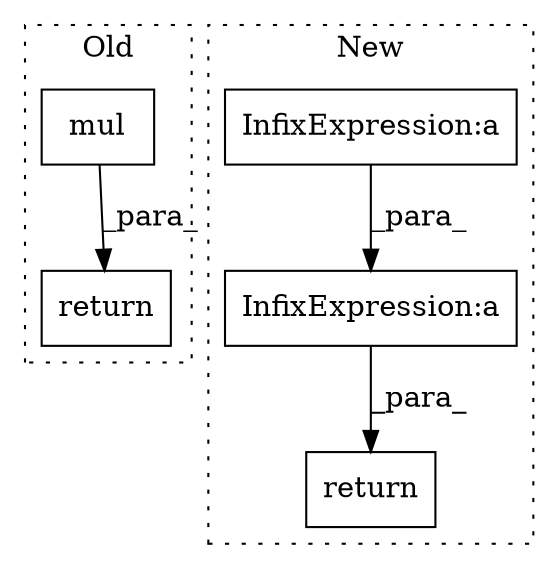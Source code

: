 digraph G {
subgraph cluster0 {
1 [label="mul" a="32" s="1209,1268" l="4,1" shape="box"];
5 [label="return" a="41" s="1289" l="7" shape="box"];
label = "Old";
style="dotted";
}
subgraph cluster1 {
2 [label="return" a="41" s="1038" l="7" shape="box"];
3 [label="InfixExpression:a" a="27" s="1060" l="3" shape="box"];
4 [label="InfixExpression:a" a="27" s="1067" l="3" shape="box"];
label = "New";
style="dotted";
}
1 -> 5 [label="_para_"];
3 -> 4 [label="_para_"];
4 -> 2 [label="_para_"];
}